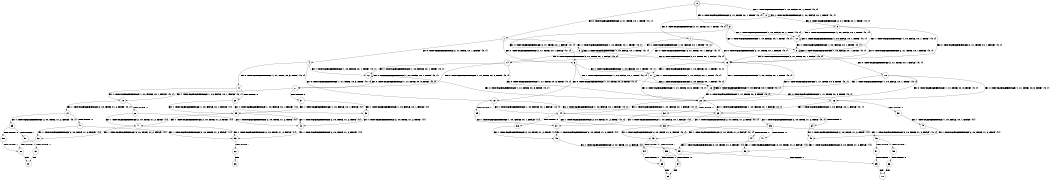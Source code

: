 digraph BCG {
size = "7, 10.5";
center = TRUE;
node [shape = circle];
0 [peripheries = 2];
0 -> 1 [label = "EX !0 !ATOMIC_EXCH_BRANCH (2, +1, TRUE, +0, 1, TRUE) !{0, 1}"];
0 -> 2 [label = "EX !1 !ATOMIC_EXCH_BRANCH (1, +0, FALSE, +0, 1, TRUE) !{0, 1}"];
0 -> 3 [label = "EX !0 !ATOMIC_EXCH_BRANCH (2, +1, TRUE, +0, 1, TRUE) !{0, 1}"];
1 -> 4 [label = "EX !0 !ATOMIC_EXCH_BRANCH (2, +1, TRUE, +0, 1, FALSE) !{0, 1}"];
1 -> 5 [label = "EX !1 !ATOMIC_EXCH_BRANCH (1, +0, FALSE, +0, 1, TRUE) !{0, 1}"];
1 -> 6 [label = "EX !0 !ATOMIC_EXCH_BRANCH (2, +1, TRUE, +0, 1, FALSE) !{0, 1}"];
2 -> 2 [label = "EX !1 !ATOMIC_EXCH_BRANCH (1, +0, FALSE, +0, 1, TRUE) !{0, 1}"];
2 -> 7 [label = "EX !0 !ATOMIC_EXCH_BRANCH (2, +1, TRUE, +0, 1, TRUE) !{0, 1}"];
2 -> 8 [label = "EX !0 !ATOMIC_EXCH_BRANCH (2, +1, TRUE, +0, 1, TRUE) !{0, 1}"];
3 -> 9 [label = "EX !1 !ATOMIC_EXCH_BRANCH (1, +0, FALSE, +0, 1, TRUE) !{0, 1}"];
3 -> 6 [label = "EX !0 !ATOMIC_EXCH_BRANCH (2, +1, TRUE, +0, 1, FALSE) !{0, 1}"];
3 -> 10 [label = "EX !1 !ATOMIC_EXCH_BRANCH (1, +0, FALSE, +0, 1, TRUE) !{0, 1}"];
4 -> 11 [label = "EX !0 !ATOMIC_EXCH_BRANCH (1, +1, TRUE, +0, 3, TRUE) !{0, 1}"];
4 -> 12 [label = "EX !1 !ATOMIC_EXCH_BRANCH (1, +0, FALSE, +0, 1, TRUE) !{0, 1}"];
4 -> 13 [label = "EX !0 !ATOMIC_EXCH_BRANCH (1, +1, TRUE, +0, 3, TRUE) !{0, 1}"];
5 -> 14 [label = "EX !0 !ATOMIC_EXCH_BRANCH (2, +1, TRUE, +0, 1, FALSE) !{0, 1}"];
5 -> 5 [label = "EX !1 !ATOMIC_EXCH_BRANCH (1, +0, FALSE, +0, 1, TRUE) !{0, 1}"];
5 -> 15 [label = "EX !0 !ATOMIC_EXCH_BRANCH (2, +1, TRUE, +0, 1, FALSE) !{0, 1}"];
6 -> 16 [label = "EX !1 !ATOMIC_EXCH_BRANCH (1, +0, FALSE, +0, 1, TRUE) !{0, 1}"];
6 -> 13 [label = "EX !0 !ATOMIC_EXCH_BRANCH (1, +1, TRUE, +0, 3, TRUE) !{0, 1}"];
6 -> 17 [label = "EX !1 !ATOMIC_EXCH_BRANCH (1, +0, FALSE, +0, 1, TRUE) !{0, 1}"];
7 -> 14 [label = "EX !0 !ATOMIC_EXCH_BRANCH (2, +1, TRUE, +0, 1, FALSE) !{0, 1}"];
7 -> 5 [label = "EX !1 !ATOMIC_EXCH_BRANCH (1, +0, FALSE, +0, 1, TRUE) !{0, 1}"];
7 -> 15 [label = "EX !0 !ATOMIC_EXCH_BRANCH (2, +1, TRUE, +0, 1, FALSE) !{0, 1}"];
8 -> 9 [label = "EX !1 !ATOMIC_EXCH_BRANCH (1, +0, FALSE, +0, 1, TRUE) !{0, 1}"];
8 -> 15 [label = "EX !0 !ATOMIC_EXCH_BRANCH (2, +1, TRUE, +0, 1, FALSE) !{0, 1}"];
8 -> 10 [label = "EX !1 !ATOMIC_EXCH_BRANCH (1, +0, FALSE, +0, 1, TRUE) !{0, 1}"];
9 -> 18 [label = "EX !0 !ATOMIC_EXCH_BRANCH (2, +1, TRUE, +0, 1, FALSE) !{0, 1}"];
9 -> 9 [label = "EX !1 !ATOMIC_EXCH_BRANCH (1, +0, FALSE, +0, 1, TRUE) !{0, 1}"];
9 -> 15 [label = "EX !0 !ATOMIC_EXCH_BRANCH (2, +1, TRUE, +0, 1, FALSE) !{0, 1}"];
10 -> 9 [label = "EX !1 !ATOMIC_EXCH_BRANCH (1, +0, FALSE, +0, 1, TRUE) !{0, 1}"];
10 -> 15 [label = "EX !0 !ATOMIC_EXCH_BRANCH (2, +1, TRUE, +0, 1, FALSE) !{0, 1}"];
10 -> 10 [label = "EX !1 !ATOMIC_EXCH_BRANCH (1, +0, FALSE, +0, 1, TRUE) !{0, 1}"];
11 -> 19 [label = "EX !1 !ATOMIC_EXCH_BRANCH (1, +0, FALSE, +0, 1, FALSE) !{0, 1}"];
11 -> 20 [label = "TERMINATE !0"];
12 -> 21 [label = "EX !0 !ATOMIC_EXCH_BRANCH (1, +1, TRUE, +0, 3, TRUE) !{0, 1}"];
12 -> 12 [label = "EX !1 !ATOMIC_EXCH_BRANCH (1, +0, FALSE, +0, 1, TRUE) !{0, 1}"];
12 -> 22 [label = "EX !0 !ATOMIC_EXCH_BRANCH (1, +1, TRUE, +0, 3, TRUE) !{0, 1}"];
13 -> 23 [label = "EX !1 !ATOMIC_EXCH_BRANCH (1, +0, FALSE, +0, 1, FALSE) !{0, 1}"];
13 -> 24 [label = "EX !1 !ATOMIC_EXCH_BRANCH (1, +0, FALSE, +0, 1, FALSE) !{0, 1}"];
13 -> 25 [label = "TERMINATE !0"];
14 -> 21 [label = "EX !0 !ATOMIC_EXCH_BRANCH (1, +1, TRUE, +0, 3, TRUE) !{0, 1}"];
14 -> 12 [label = "EX !1 !ATOMIC_EXCH_BRANCH (1, +0, FALSE, +0, 1, TRUE) !{0, 1}"];
14 -> 22 [label = "EX !0 !ATOMIC_EXCH_BRANCH (1, +1, TRUE, +0, 3, TRUE) !{0, 1}"];
15 -> 16 [label = "EX !1 !ATOMIC_EXCH_BRANCH (1, +0, FALSE, +0, 1, TRUE) !{0, 1}"];
15 -> 22 [label = "EX !0 !ATOMIC_EXCH_BRANCH (1, +1, TRUE, +0, 3, TRUE) !{0, 1}"];
15 -> 17 [label = "EX !1 !ATOMIC_EXCH_BRANCH (1, +0, FALSE, +0, 1, TRUE) !{0, 1}"];
16 -> 26 [label = "EX !0 !ATOMIC_EXCH_BRANCH (1, +1, TRUE, +0, 3, TRUE) !{0, 1}"];
16 -> 16 [label = "EX !1 !ATOMIC_EXCH_BRANCH (1, +0, FALSE, +0, 1, TRUE) !{0, 1}"];
16 -> 22 [label = "EX !0 !ATOMIC_EXCH_BRANCH (1, +1, TRUE, +0, 3, TRUE) !{0, 1}"];
17 -> 16 [label = "EX !1 !ATOMIC_EXCH_BRANCH (1, +0, FALSE, +0, 1, TRUE) !{0, 1}"];
17 -> 22 [label = "EX !0 !ATOMIC_EXCH_BRANCH (1, +1, TRUE, +0, 3, TRUE) !{0, 1}"];
17 -> 17 [label = "EX !1 !ATOMIC_EXCH_BRANCH (1, +0, FALSE, +0, 1, TRUE) !{0, 1}"];
18 -> 26 [label = "EX !0 !ATOMIC_EXCH_BRANCH (1, +1, TRUE, +0, 3, TRUE) !{0, 1}"];
18 -> 16 [label = "EX !1 !ATOMIC_EXCH_BRANCH (1, +0, FALSE, +0, 1, TRUE) !{0, 1}"];
18 -> 22 [label = "EX !0 !ATOMIC_EXCH_BRANCH (1, +1, TRUE, +0, 3, TRUE) !{0, 1}"];
19 -> 27 [label = "EX !1 !ATOMIC_EXCH_BRANCH (2, +0, TRUE, +1, 2, TRUE) !{0, 1}"];
19 -> 28 [label = "TERMINATE !0"];
20 -> 29 [label = "EX !1 !ATOMIC_EXCH_BRANCH (1, +0, FALSE, +0, 1, FALSE) !{1}"];
20 -> 30 [label = "EX !1 !ATOMIC_EXCH_BRANCH (1, +0, FALSE, +0, 1, FALSE) !{1}"];
21 -> 19 [label = "EX !1 !ATOMIC_EXCH_BRANCH (1, +0, FALSE, +0, 1, FALSE) !{0, 1}"];
21 -> 31 [label = "TERMINATE !0"];
22 -> 23 [label = "EX !1 !ATOMIC_EXCH_BRANCH (1, +0, FALSE, +0, 1, FALSE) !{0, 1}"];
22 -> 24 [label = "EX !1 !ATOMIC_EXCH_BRANCH (1, +0, FALSE, +0, 1, FALSE) !{0, 1}"];
22 -> 32 [label = "TERMINATE !0"];
23 -> 33 [label = "EX !1 !ATOMIC_EXCH_BRANCH (2, +0, TRUE, +1, 2, TRUE) !{0, 1}"];
23 -> 34 [label = "TERMINATE !0"];
24 -> 33 [label = "EX !1 !ATOMIC_EXCH_BRANCH (2, +0, TRUE, +1, 2, TRUE) !{0, 1}"];
24 -> 35 [label = "EX !1 !ATOMIC_EXCH_BRANCH (2, +0, TRUE, +1, 2, TRUE) !{0, 1}"];
24 -> 36 [label = "TERMINATE !0"];
25 -> 37 [label = "EX !1 !ATOMIC_EXCH_BRANCH (1, +0, FALSE, +0, 1, FALSE) !{1}"];
26 -> 23 [label = "EX !1 !ATOMIC_EXCH_BRANCH (1, +0, FALSE, +0, 1, FALSE) !{0, 1}"];
26 -> 38 [label = "TERMINATE !0"];
27 -> 39 [label = "EX !1 !ATOMIC_EXCH_BRANCH (2, +0, TRUE, +1, 2, FALSE) !{0, 1}"];
27 -> 40 [label = "TERMINATE !0"];
28 -> 41 [label = "EX !1 !ATOMIC_EXCH_BRANCH (2, +0, TRUE, +1, 2, TRUE) !{1}"];
28 -> 42 [label = "EX !1 !ATOMIC_EXCH_BRANCH (2, +0, TRUE, +1, 2, TRUE) !{1}"];
29 -> 41 [label = "EX !1 !ATOMIC_EXCH_BRANCH (2, +0, TRUE, +1, 2, TRUE) !{1}"];
29 -> 42 [label = "EX !1 !ATOMIC_EXCH_BRANCH (2, +0, TRUE, +1, 2, TRUE) !{1}"];
30 -> 42 [label = "EX !1 !ATOMIC_EXCH_BRANCH (2, +0, TRUE, +1, 2, TRUE) !{1}"];
31 -> 29 [label = "EX !1 !ATOMIC_EXCH_BRANCH (1, +0, FALSE, +0, 1, FALSE) !{1}"];
31 -> 30 [label = "EX !1 !ATOMIC_EXCH_BRANCH (1, +0, FALSE, +0, 1, FALSE) !{1}"];
32 -> 37 [label = "EX !1 !ATOMIC_EXCH_BRANCH (1, +0, FALSE, +0, 1, FALSE) !{1}"];
33 -> 43 [label = "EX !1 !ATOMIC_EXCH_BRANCH (2, +0, TRUE, +1, 2, FALSE) !{0, 1}"];
33 -> 44 [label = "TERMINATE !0"];
34 -> 45 [label = "EX !1 !ATOMIC_EXCH_BRANCH (2, +0, TRUE, +1, 2, TRUE) !{1}"];
35 -> 43 [label = "EX !1 !ATOMIC_EXCH_BRANCH (2, +0, TRUE, +1, 2, FALSE) !{0, 1}"];
35 -> 46 [label = "EX !1 !ATOMIC_EXCH_BRANCH (2, +0, TRUE, +1, 2, FALSE) !{0, 1}"];
35 -> 47 [label = "TERMINATE !0"];
36 -> 48 [label = "EX !1 !ATOMIC_EXCH_BRANCH (2, +0, TRUE, +1, 2, TRUE) !{1}"];
37 -> 48 [label = "EX !1 !ATOMIC_EXCH_BRANCH (2, +0, TRUE, +1, 2, TRUE) !{1}"];
38 -> 49 [label = "EX !1 !ATOMIC_EXCH_BRANCH (1, +0, FALSE, +0, 1, FALSE) !{1}"];
39 -> 50 [label = "TERMINATE !0"];
39 -> 51 [label = "TERMINATE !1"];
40 -> 52 [label = "EX !1 !ATOMIC_EXCH_BRANCH (2, +0, TRUE, +1, 2, FALSE) !{1}"];
40 -> 53 [label = "EX !1 !ATOMIC_EXCH_BRANCH (2, +0, TRUE, +1, 2, FALSE) !{1}"];
41 -> 52 [label = "EX !1 !ATOMIC_EXCH_BRANCH (2, +0, TRUE, +1, 2, FALSE) !{1}"];
41 -> 53 [label = "EX !1 !ATOMIC_EXCH_BRANCH (2, +0, TRUE, +1, 2, FALSE) !{1}"];
42 -> 53 [label = "EX !1 !ATOMIC_EXCH_BRANCH (2, +0, TRUE, +1, 2, FALSE) !{1}"];
43 -> 54 [label = "TERMINATE !0"];
43 -> 55 [label = "TERMINATE !1"];
44 -> 56 [label = "EX !1 !ATOMIC_EXCH_BRANCH (2, +0, TRUE, +1, 2, FALSE) !{1}"];
45 -> 56 [label = "EX !1 !ATOMIC_EXCH_BRANCH (2, +0, TRUE, +1, 2, FALSE) !{1}"];
46 -> 57 [label = "TERMINATE !0"];
46 -> 58 [label = "TERMINATE !1"];
47 -> 59 [label = "EX !1 !ATOMIC_EXCH_BRANCH (2, +0, TRUE, +1, 2, FALSE) !{1}"];
48 -> 59 [label = "EX !1 !ATOMIC_EXCH_BRANCH (2, +0, TRUE, +1, 2, FALSE) !{1}"];
49 -> 45 [label = "EX !1 !ATOMIC_EXCH_BRANCH (2, +0, TRUE, +1, 2, TRUE) !{1}"];
50 -> 60 [label = "TERMINATE !1"];
51 -> 61 [label = "TERMINATE !0"];
52 -> 60 [label = "TERMINATE !1"];
53 -> 62 [label = "TERMINATE !1"];
54 -> 63 [label = "TERMINATE !1"];
55 -> 64 [label = "TERMINATE !0"];
56 -> 63 [label = "TERMINATE !1"];
57 -> 65 [label = "TERMINATE !1"];
58 -> 66 [label = "TERMINATE !0"];
59 -> 65 [label = "TERMINATE !1"];
60 -> 67 [label = "exit"];
61 -> 67 [label = "exit"];
62 -> 68 [label = "exit"];
63 -> 69 [label = "exit"];
64 -> 69 [label = "exit"];
65 -> 70 [label = "exit"];
66 -> 70 [label = "exit"];
}
